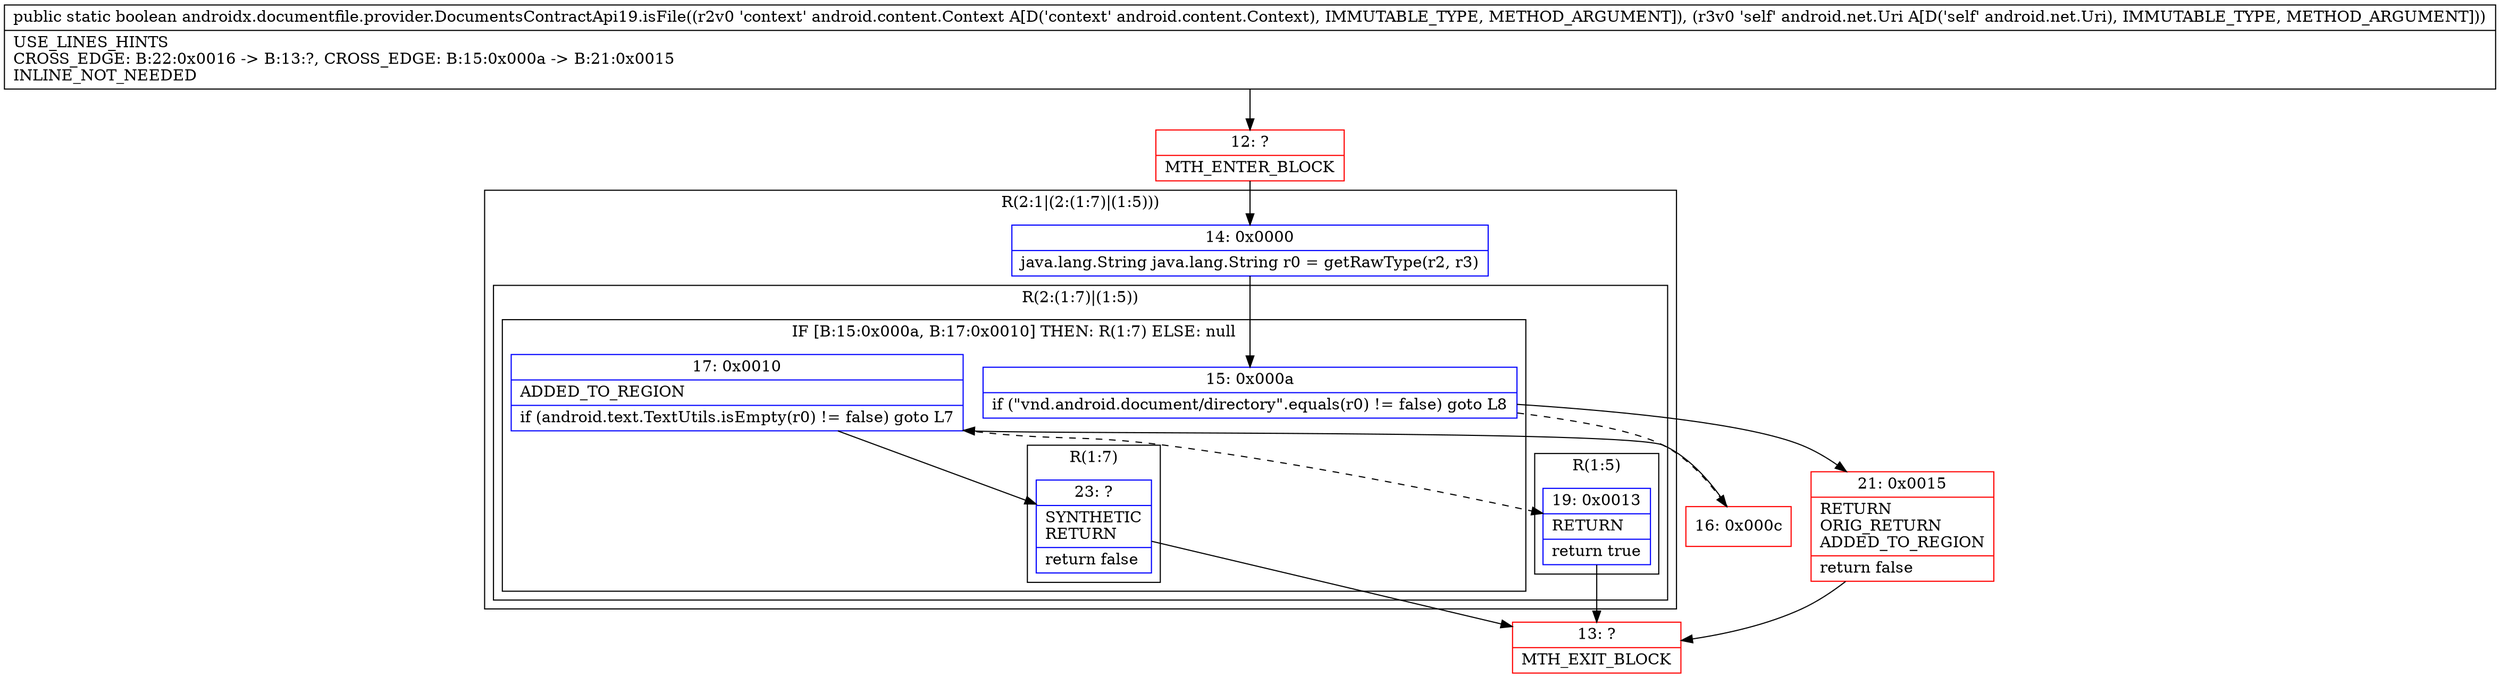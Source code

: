 digraph "CFG forandroidx.documentfile.provider.DocumentsContractApi19.isFile(Landroid\/content\/Context;Landroid\/net\/Uri;)Z" {
subgraph cluster_Region_629188473 {
label = "R(2:1|(2:(1:7)|(1:5)))";
node [shape=record,color=blue];
Node_14 [shape=record,label="{14\:\ 0x0000|java.lang.String java.lang.String r0 = getRawType(r2, r3)\l}"];
subgraph cluster_Region_1000633192 {
label = "R(2:(1:7)|(1:5))";
node [shape=record,color=blue];
subgraph cluster_IfRegion_1558180215 {
label = "IF [B:15:0x000a, B:17:0x0010] THEN: R(1:7) ELSE: null";
node [shape=record,color=blue];
Node_15 [shape=record,label="{15\:\ 0x000a|if (\"vnd.android.document\/directory\".equals(r0) != false) goto L8\l}"];
Node_17 [shape=record,label="{17\:\ 0x0010|ADDED_TO_REGION\l|if (android.text.TextUtils.isEmpty(r0) != false) goto L7\l}"];
subgraph cluster_Region_1576295306 {
label = "R(1:7)";
node [shape=record,color=blue];
Node_23 [shape=record,label="{23\:\ ?|SYNTHETIC\lRETURN\l|return false\l}"];
}
}
subgraph cluster_Region_525277414 {
label = "R(1:5)";
node [shape=record,color=blue];
Node_19 [shape=record,label="{19\:\ 0x0013|RETURN\l|return true\l}"];
}
}
}
Node_12 [shape=record,color=red,label="{12\:\ ?|MTH_ENTER_BLOCK\l}"];
Node_16 [shape=record,color=red,label="{16\:\ 0x000c}"];
Node_13 [shape=record,color=red,label="{13\:\ ?|MTH_EXIT_BLOCK\l}"];
Node_21 [shape=record,color=red,label="{21\:\ 0x0015|RETURN\lORIG_RETURN\lADDED_TO_REGION\l|return false\l}"];
MethodNode[shape=record,label="{public static boolean androidx.documentfile.provider.DocumentsContractApi19.isFile((r2v0 'context' android.content.Context A[D('context' android.content.Context), IMMUTABLE_TYPE, METHOD_ARGUMENT]), (r3v0 'self' android.net.Uri A[D('self' android.net.Uri), IMMUTABLE_TYPE, METHOD_ARGUMENT]))  | USE_LINES_HINTS\lCROSS_EDGE: B:22:0x0016 \-\> B:13:?, CROSS_EDGE: B:15:0x000a \-\> B:21:0x0015\lINLINE_NOT_NEEDED\l}"];
MethodNode -> Node_12;Node_14 -> Node_15;
Node_15 -> Node_16[style=dashed];
Node_15 -> Node_21;
Node_17 -> Node_19[style=dashed];
Node_17 -> Node_23;
Node_23 -> Node_13;
Node_19 -> Node_13;
Node_12 -> Node_14;
Node_16 -> Node_17;
Node_21 -> Node_13;
}

